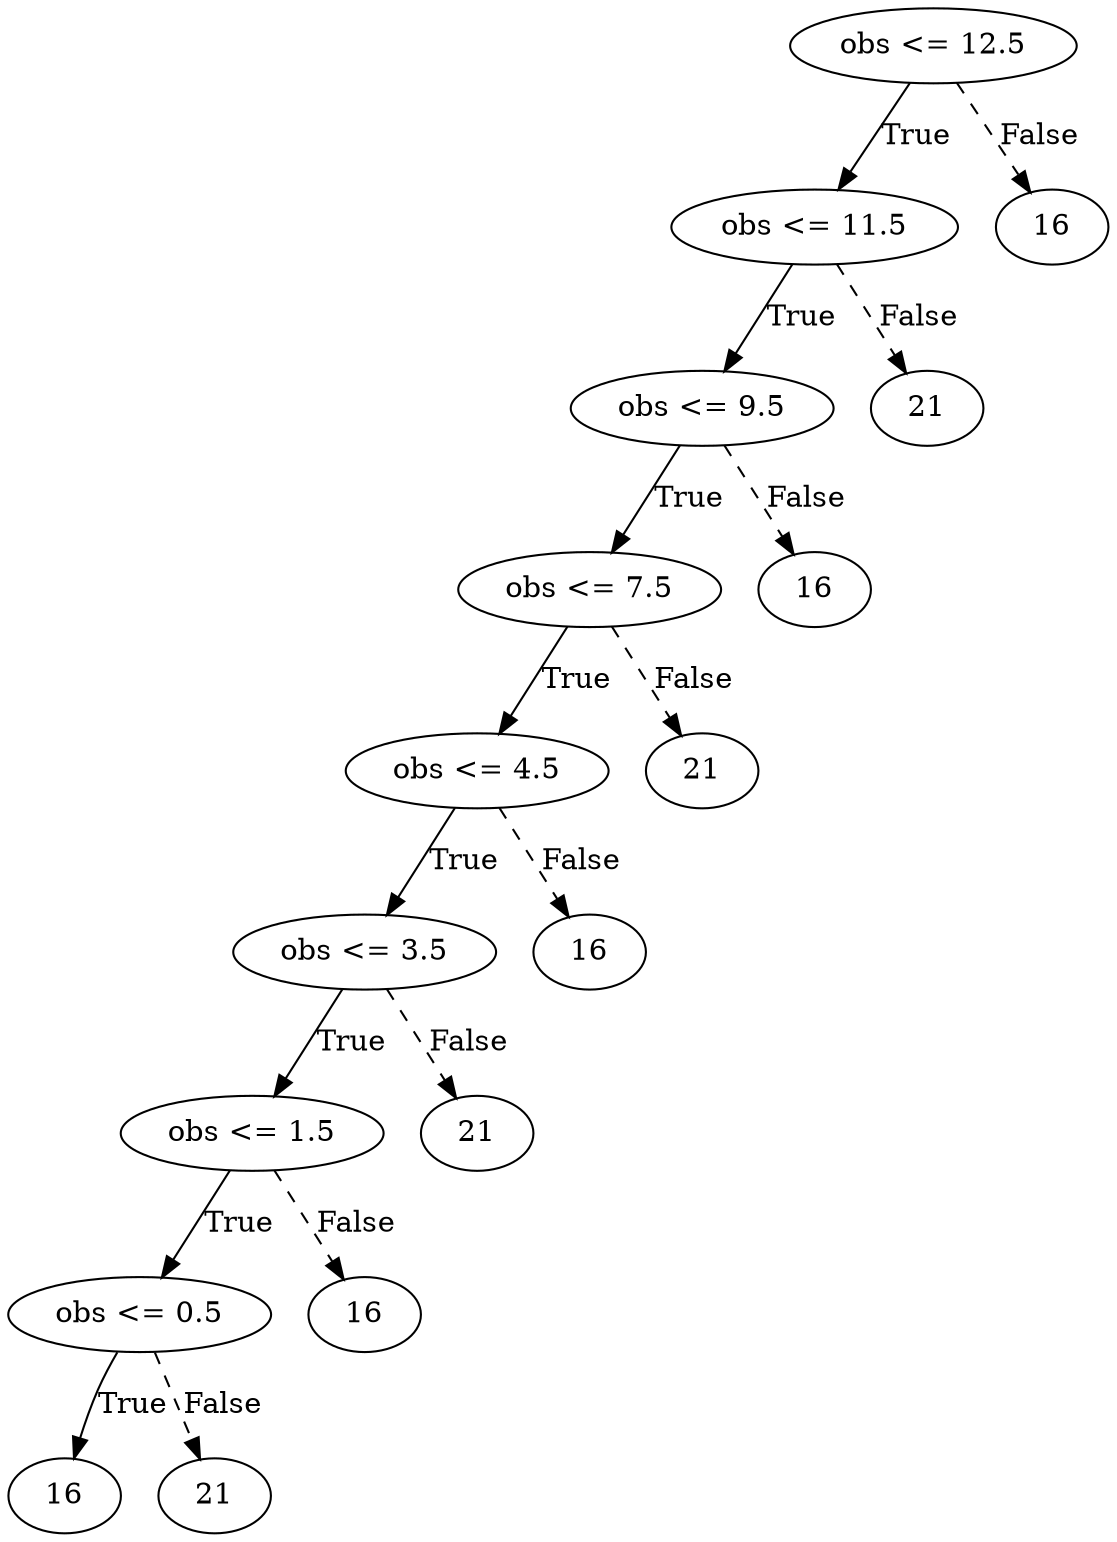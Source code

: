 digraph {
0 [label="obs <= 12.5"];
1 [label="obs <= 11.5"];
2 [label="obs <= 9.5"];
3 [label="obs <= 7.5"];
4 [label="obs <= 4.5"];
5 [label="obs <= 3.5"];
6 [label="obs <= 1.5"];
7 [label="obs <= 0.5"];
8 [label="16"];
7 -> 8 [label="True"];
9 [label="21"];
7 -> 9 [style="dashed", label="False"];
6 -> 7 [label="True"];
10 [label="16"];
6 -> 10 [style="dashed", label="False"];
5 -> 6 [label="True"];
11 [label="21"];
5 -> 11 [style="dashed", label="False"];
4 -> 5 [label="True"];
12 [label="16"];
4 -> 12 [style="dashed", label="False"];
3 -> 4 [label="True"];
13 [label="21"];
3 -> 13 [style="dashed", label="False"];
2 -> 3 [label="True"];
14 [label="16"];
2 -> 14 [style="dashed", label="False"];
1 -> 2 [label="True"];
15 [label="21"];
1 -> 15 [style="dashed", label="False"];
0 -> 1 [label="True"];
16 [label="16"];
0 -> 16 [style="dashed", label="False"];

}